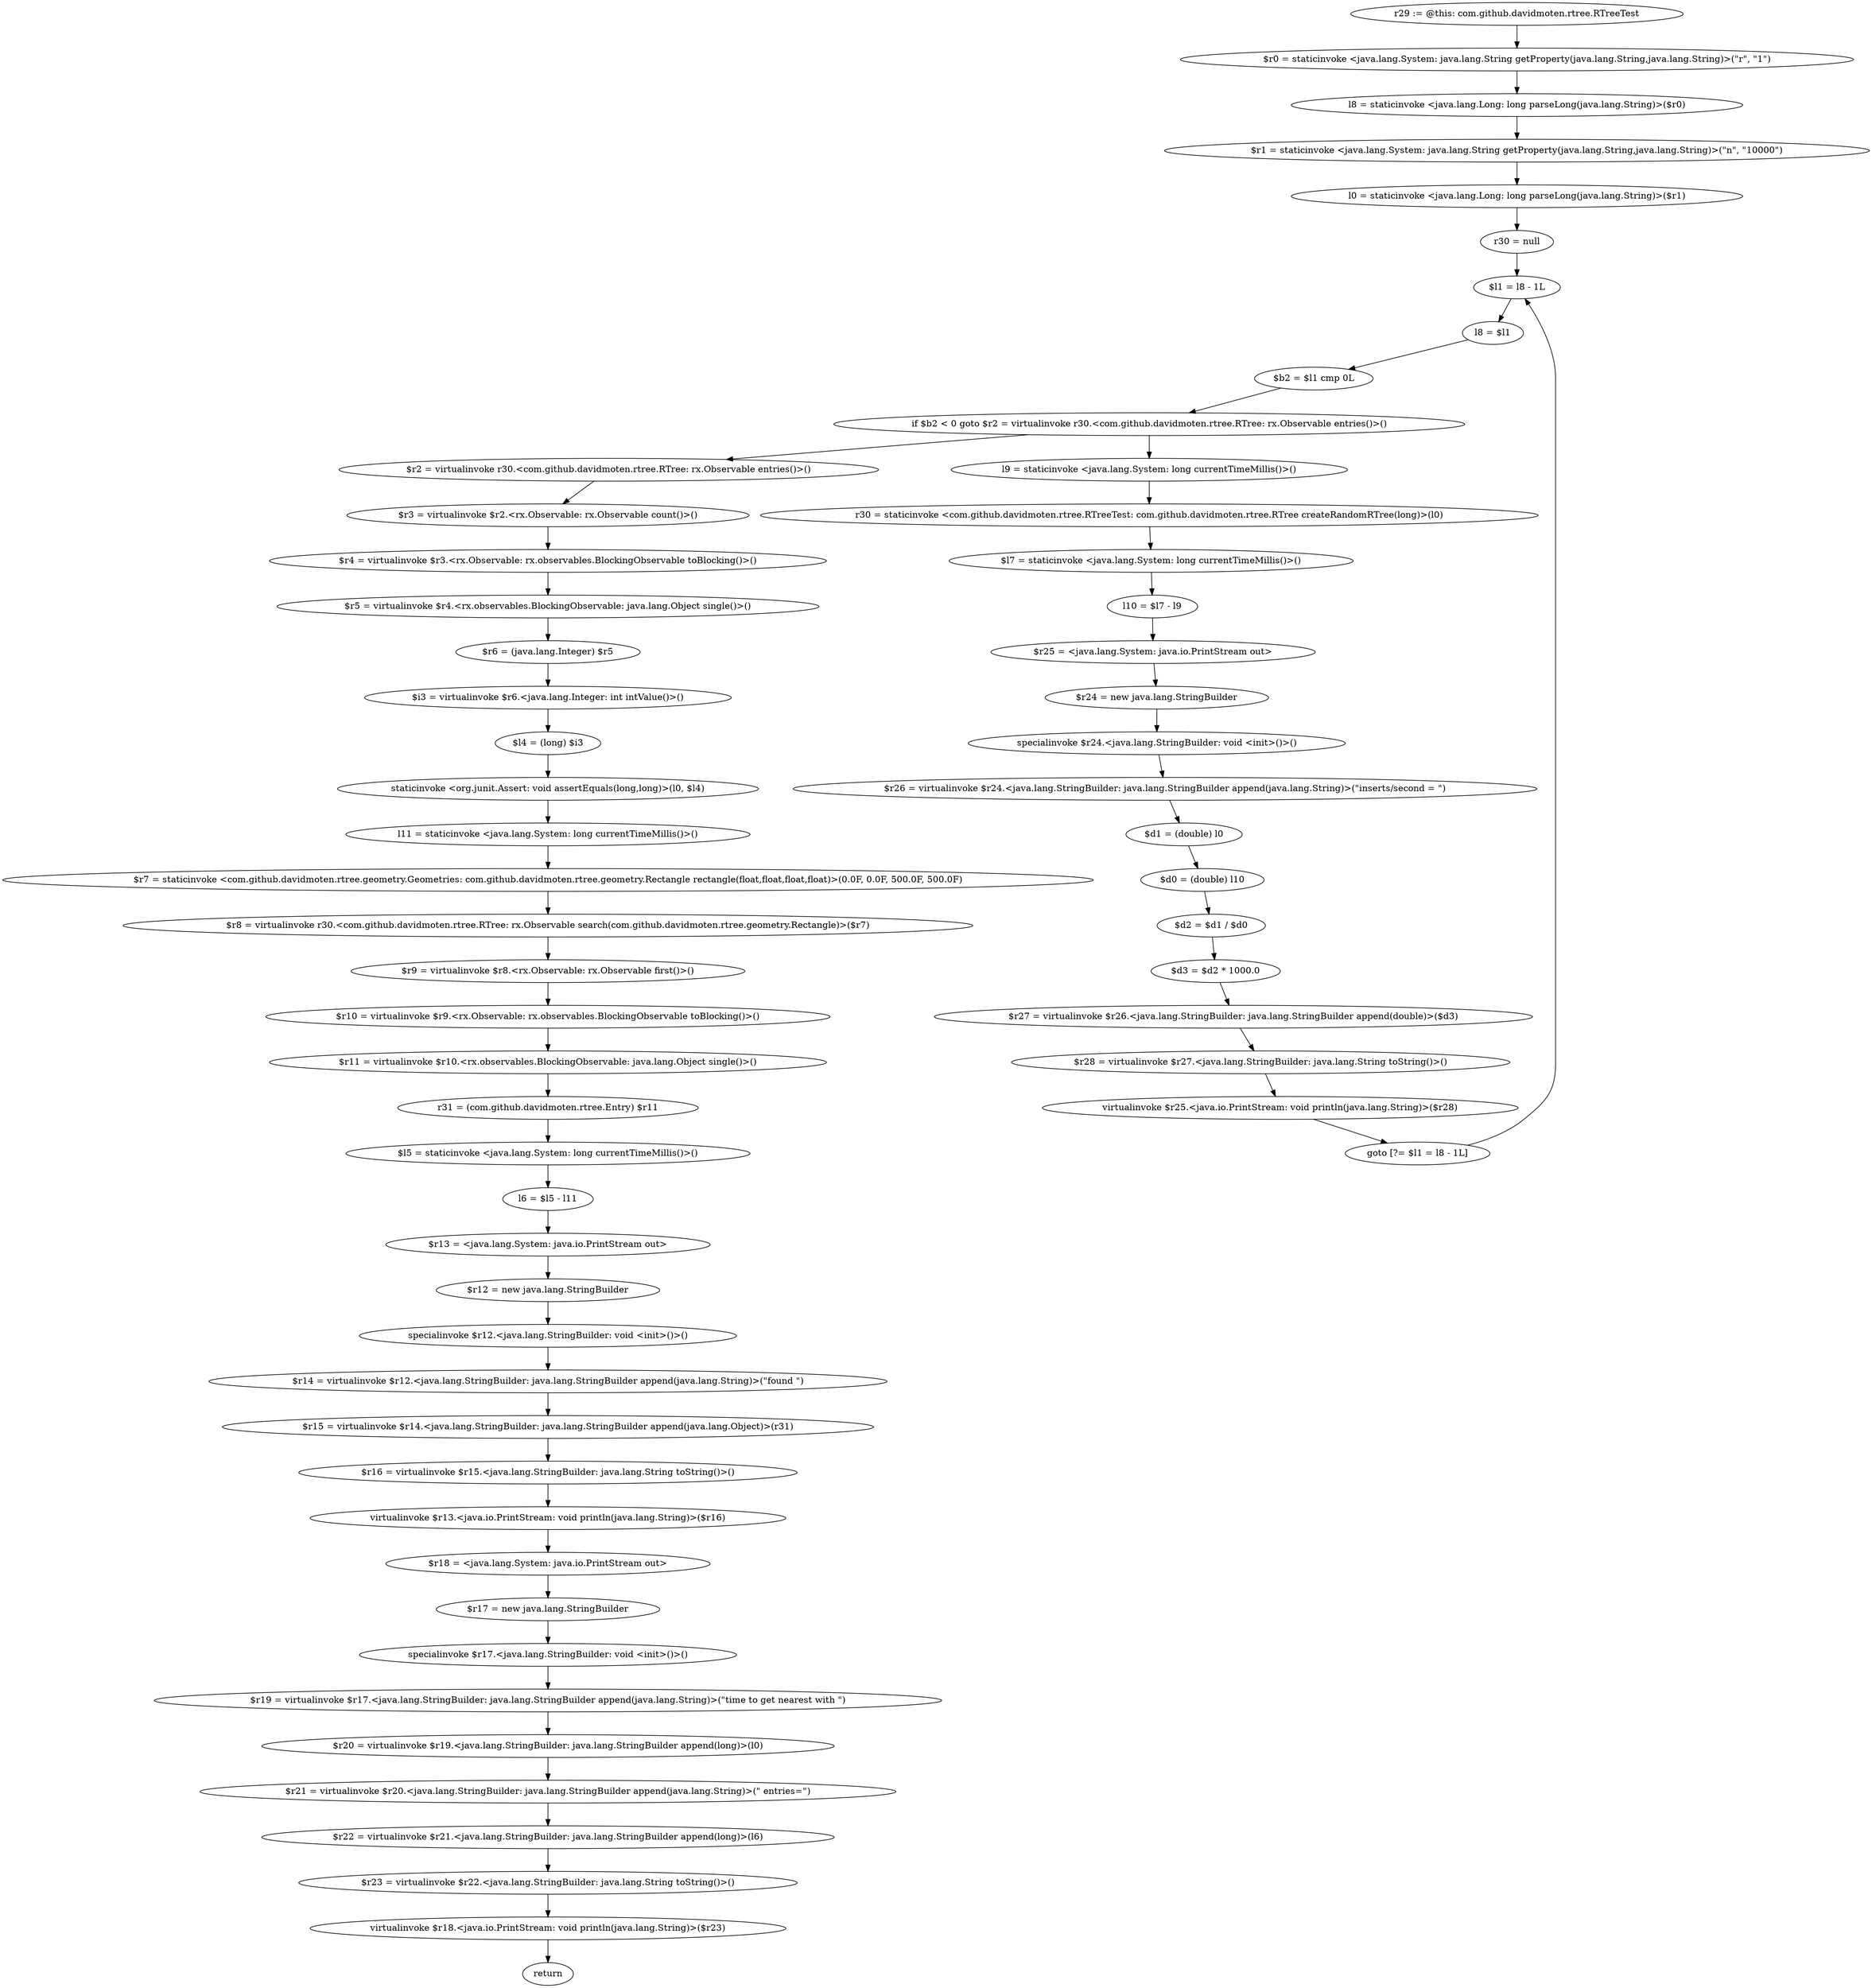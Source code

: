 digraph "unitGraph" {
    "r29 := @this: com.github.davidmoten.rtree.RTreeTest"
    "$r0 = staticinvoke <java.lang.System: java.lang.String getProperty(java.lang.String,java.lang.String)>(\"r\", \"1\")"
    "l8 = staticinvoke <java.lang.Long: long parseLong(java.lang.String)>($r0)"
    "$r1 = staticinvoke <java.lang.System: java.lang.String getProperty(java.lang.String,java.lang.String)>(\"n\", \"10000\")"
    "l0 = staticinvoke <java.lang.Long: long parseLong(java.lang.String)>($r1)"
    "r30 = null"
    "$l1 = l8 - 1L"
    "l8 = $l1"
    "$b2 = $l1 cmp 0L"
    "if $b2 < 0 goto $r2 = virtualinvoke r30.<com.github.davidmoten.rtree.RTree: rx.Observable entries()>()"
    "l9 = staticinvoke <java.lang.System: long currentTimeMillis()>()"
    "r30 = staticinvoke <com.github.davidmoten.rtree.RTreeTest: com.github.davidmoten.rtree.RTree createRandomRTree(long)>(l0)"
    "$l7 = staticinvoke <java.lang.System: long currentTimeMillis()>()"
    "l10 = $l7 - l9"
    "$r25 = <java.lang.System: java.io.PrintStream out>"
    "$r24 = new java.lang.StringBuilder"
    "specialinvoke $r24.<java.lang.StringBuilder: void <init>()>()"
    "$r26 = virtualinvoke $r24.<java.lang.StringBuilder: java.lang.StringBuilder append(java.lang.String)>(\"inserts/second = \")"
    "$d1 = (double) l0"
    "$d0 = (double) l10"
    "$d2 = $d1 / $d0"
    "$d3 = $d2 * 1000.0"
    "$r27 = virtualinvoke $r26.<java.lang.StringBuilder: java.lang.StringBuilder append(double)>($d3)"
    "$r28 = virtualinvoke $r27.<java.lang.StringBuilder: java.lang.String toString()>()"
    "virtualinvoke $r25.<java.io.PrintStream: void println(java.lang.String)>($r28)"
    "goto [?= $l1 = l8 - 1L]"
    "$r2 = virtualinvoke r30.<com.github.davidmoten.rtree.RTree: rx.Observable entries()>()"
    "$r3 = virtualinvoke $r2.<rx.Observable: rx.Observable count()>()"
    "$r4 = virtualinvoke $r3.<rx.Observable: rx.observables.BlockingObservable toBlocking()>()"
    "$r5 = virtualinvoke $r4.<rx.observables.BlockingObservable: java.lang.Object single()>()"
    "$r6 = (java.lang.Integer) $r5"
    "$i3 = virtualinvoke $r6.<java.lang.Integer: int intValue()>()"
    "$l4 = (long) $i3"
    "staticinvoke <org.junit.Assert: void assertEquals(long,long)>(l0, $l4)"
    "l11 = staticinvoke <java.lang.System: long currentTimeMillis()>()"
    "$r7 = staticinvoke <com.github.davidmoten.rtree.geometry.Geometries: com.github.davidmoten.rtree.geometry.Rectangle rectangle(float,float,float,float)>(0.0F, 0.0F, 500.0F, 500.0F)"
    "$r8 = virtualinvoke r30.<com.github.davidmoten.rtree.RTree: rx.Observable search(com.github.davidmoten.rtree.geometry.Rectangle)>($r7)"
    "$r9 = virtualinvoke $r8.<rx.Observable: rx.Observable first()>()"
    "$r10 = virtualinvoke $r9.<rx.Observable: rx.observables.BlockingObservable toBlocking()>()"
    "$r11 = virtualinvoke $r10.<rx.observables.BlockingObservable: java.lang.Object single()>()"
    "r31 = (com.github.davidmoten.rtree.Entry) $r11"
    "$l5 = staticinvoke <java.lang.System: long currentTimeMillis()>()"
    "l6 = $l5 - l11"
    "$r13 = <java.lang.System: java.io.PrintStream out>"
    "$r12 = new java.lang.StringBuilder"
    "specialinvoke $r12.<java.lang.StringBuilder: void <init>()>()"
    "$r14 = virtualinvoke $r12.<java.lang.StringBuilder: java.lang.StringBuilder append(java.lang.String)>(\"found \")"
    "$r15 = virtualinvoke $r14.<java.lang.StringBuilder: java.lang.StringBuilder append(java.lang.Object)>(r31)"
    "$r16 = virtualinvoke $r15.<java.lang.StringBuilder: java.lang.String toString()>()"
    "virtualinvoke $r13.<java.io.PrintStream: void println(java.lang.String)>($r16)"
    "$r18 = <java.lang.System: java.io.PrintStream out>"
    "$r17 = new java.lang.StringBuilder"
    "specialinvoke $r17.<java.lang.StringBuilder: void <init>()>()"
    "$r19 = virtualinvoke $r17.<java.lang.StringBuilder: java.lang.StringBuilder append(java.lang.String)>(\"time to get nearest with \")"
    "$r20 = virtualinvoke $r19.<java.lang.StringBuilder: java.lang.StringBuilder append(long)>(l0)"
    "$r21 = virtualinvoke $r20.<java.lang.StringBuilder: java.lang.StringBuilder append(java.lang.String)>(\" entries=\")"
    "$r22 = virtualinvoke $r21.<java.lang.StringBuilder: java.lang.StringBuilder append(long)>(l6)"
    "$r23 = virtualinvoke $r22.<java.lang.StringBuilder: java.lang.String toString()>()"
    "virtualinvoke $r18.<java.io.PrintStream: void println(java.lang.String)>($r23)"
    "return"
    "r29 := @this: com.github.davidmoten.rtree.RTreeTest"->"$r0 = staticinvoke <java.lang.System: java.lang.String getProperty(java.lang.String,java.lang.String)>(\"r\", \"1\")";
    "$r0 = staticinvoke <java.lang.System: java.lang.String getProperty(java.lang.String,java.lang.String)>(\"r\", \"1\")"->"l8 = staticinvoke <java.lang.Long: long parseLong(java.lang.String)>($r0)";
    "l8 = staticinvoke <java.lang.Long: long parseLong(java.lang.String)>($r0)"->"$r1 = staticinvoke <java.lang.System: java.lang.String getProperty(java.lang.String,java.lang.String)>(\"n\", \"10000\")";
    "$r1 = staticinvoke <java.lang.System: java.lang.String getProperty(java.lang.String,java.lang.String)>(\"n\", \"10000\")"->"l0 = staticinvoke <java.lang.Long: long parseLong(java.lang.String)>($r1)";
    "l0 = staticinvoke <java.lang.Long: long parseLong(java.lang.String)>($r1)"->"r30 = null";
    "r30 = null"->"$l1 = l8 - 1L";
    "$l1 = l8 - 1L"->"l8 = $l1";
    "l8 = $l1"->"$b2 = $l1 cmp 0L";
    "$b2 = $l1 cmp 0L"->"if $b2 < 0 goto $r2 = virtualinvoke r30.<com.github.davidmoten.rtree.RTree: rx.Observable entries()>()";
    "if $b2 < 0 goto $r2 = virtualinvoke r30.<com.github.davidmoten.rtree.RTree: rx.Observable entries()>()"->"l9 = staticinvoke <java.lang.System: long currentTimeMillis()>()";
    "if $b2 < 0 goto $r2 = virtualinvoke r30.<com.github.davidmoten.rtree.RTree: rx.Observable entries()>()"->"$r2 = virtualinvoke r30.<com.github.davidmoten.rtree.RTree: rx.Observable entries()>()";
    "l9 = staticinvoke <java.lang.System: long currentTimeMillis()>()"->"r30 = staticinvoke <com.github.davidmoten.rtree.RTreeTest: com.github.davidmoten.rtree.RTree createRandomRTree(long)>(l0)";
    "r30 = staticinvoke <com.github.davidmoten.rtree.RTreeTest: com.github.davidmoten.rtree.RTree createRandomRTree(long)>(l0)"->"$l7 = staticinvoke <java.lang.System: long currentTimeMillis()>()";
    "$l7 = staticinvoke <java.lang.System: long currentTimeMillis()>()"->"l10 = $l7 - l9";
    "l10 = $l7 - l9"->"$r25 = <java.lang.System: java.io.PrintStream out>";
    "$r25 = <java.lang.System: java.io.PrintStream out>"->"$r24 = new java.lang.StringBuilder";
    "$r24 = new java.lang.StringBuilder"->"specialinvoke $r24.<java.lang.StringBuilder: void <init>()>()";
    "specialinvoke $r24.<java.lang.StringBuilder: void <init>()>()"->"$r26 = virtualinvoke $r24.<java.lang.StringBuilder: java.lang.StringBuilder append(java.lang.String)>(\"inserts/second = \")";
    "$r26 = virtualinvoke $r24.<java.lang.StringBuilder: java.lang.StringBuilder append(java.lang.String)>(\"inserts/second = \")"->"$d1 = (double) l0";
    "$d1 = (double) l0"->"$d0 = (double) l10";
    "$d0 = (double) l10"->"$d2 = $d1 / $d0";
    "$d2 = $d1 / $d0"->"$d3 = $d2 * 1000.0";
    "$d3 = $d2 * 1000.0"->"$r27 = virtualinvoke $r26.<java.lang.StringBuilder: java.lang.StringBuilder append(double)>($d3)";
    "$r27 = virtualinvoke $r26.<java.lang.StringBuilder: java.lang.StringBuilder append(double)>($d3)"->"$r28 = virtualinvoke $r27.<java.lang.StringBuilder: java.lang.String toString()>()";
    "$r28 = virtualinvoke $r27.<java.lang.StringBuilder: java.lang.String toString()>()"->"virtualinvoke $r25.<java.io.PrintStream: void println(java.lang.String)>($r28)";
    "virtualinvoke $r25.<java.io.PrintStream: void println(java.lang.String)>($r28)"->"goto [?= $l1 = l8 - 1L]";
    "goto [?= $l1 = l8 - 1L]"->"$l1 = l8 - 1L";
    "$r2 = virtualinvoke r30.<com.github.davidmoten.rtree.RTree: rx.Observable entries()>()"->"$r3 = virtualinvoke $r2.<rx.Observable: rx.Observable count()>()";
    "$r3 = virtualinvoke $r2.<rx.Observable: rx.Observable count()>()"->"$r4 = virtualinvoke $r3.<rx.Observable: rx.observables.BlockingObservable toBlocking()>()";
    "$r4 = virtualinvoke $r3.<rx.Observable: rx.observables.BlockingObservable toBlocking()>()"->"$r5 = virtualinvoke $r4.<rx.observables.BlockingObservable: java.lang.Object single()>()";
    "$r5 = virtualinvoke $r4.<rx.observables.BlockingObservable: java.lang.Object single()>()"->"$r6 = (java.lang.Integer) $r5";
    "$r6 = (java.lang.Integer) $r5"->"$i3 = virtualinvoke $r6.<java.lang.Integer: int intValue()>()";
    "$i3 = virtualinvoke $r6.<java.lang.Integer: int intValue()>()"->"$l4 = (long) $i3";
    "$l4 = (long) $i3"->"staticinvoke <org.junit.Assert: void assertEquals(long,long)>(l0, $l4)";
    "staticinvoke <org.junit.Assert: void assertEquals(long,long)>(l0, $l4)"->"l11 = staticinvoke <java.lang.System: long currentTimeMillis()>()";
    "l11 = staticinvoke <java.lang.System: long currentTimeMillis()>()"->"$r7 = staticinvoke <com.github.davidmoten.rtree.geometry.Geometries: com.github.davidmoten.rtree.geometry.Rectangle rectangle(float,float,float,float)>(0.0F, 0.0F, 500.0F, 500.0F)";
    "$r7 = staticinvoke <com.github.davidmoten.rtree.geometry.Geometries: com.github.davidmoten.rtree.geometry.Rectangle rectangle(float,float,float,float)>(0.0F, 0.0F, 500.0F, 500.0F)"->"$r8 = virtualinvoke r30.<com.github.davidmoten.rtree.RTree: rx.Observable search(com.github.davidmoten.rtree.geometry.Rectangle)>($r7)";
    "$r8 = virtualinvoke r30.<com.github.davidmoten.rtree.RTree: rx.Observable search(com.github.davidmoten.rtree.geometry.Rectangle)>($r7)"->"$r9 = virtualinvoke $r8.<rx.Observable: rx.Observable first()>()";
    "$r9 = virtualinvoke $r8.<rx.Observable: rx.Observable first()>()"->"$r10 = virtualinvoke $r9.<rx.Observable: rx.observables.BlockingObservable toBlocking()>()";
    "$r10 = virtualinvoke $r9.<rx.Observable: rx.observables.BlockingObservable toBlocking()>()"->"$r11 = virtualinvoke $r10.<rx.observables.BlockingObservable: java.lang.Object single()>()";
    "$r11 = virtualinvoke $r10.<rx.observables.BlockingObservable: java.lang.Object single()>()"->"r31 = (com.github.davidmoten.rtree.Entry) $r11";
    "r31 = (com.github.davidmoten.rtree.Entry) $r11"->"$l5 = staticinvoke <java.lang.System: long currentTimeMillis()>()";
    "$l5 = staticinvoke <java.lang.System: long currentTimeMillis()>()"->"l6 = $l5 - l11";
    "l6 = $l5 - l11"->"$r13 = <java.lang.System: java.io.PrintStream out>";
    "$r13 = <java.lang.System: java.io.PrintStream out>"->"$r12 = new java.lang.StringBuilder";
    "$r12 = new java.lang.StringBuilder"->"specialinvoke $r12.<java.lang.StringBuilder: void <init>()>()";
    "specialinvoke $r12.<java.lang.StringBuilder: void <init>()>()"->"$r14 = virtualinvoke $r12.<java.lang.StringBuilder: java.lang.StringBuilder append(java.lang.String)>(\"found \")";
    "$r14 = virtualinvoke $r12.<java.lang.StringBuilder: java.lang.StringBuilder append(java.lang.String)>(\"found \")"->"$r15 = virtualinvoke $r14.<java.lang.StringBuilder: java.lang.StringBuilder append(java.lang.Object)>(r31)";
    "$r15 = virtualinvoke $r14.<java.lang.StringBuilder: java.lang.StringBuilder append(java.lang.Object)>(r31)"->"$r16 = virtualinvoke $r15.<java.lang.StringBuilder: java.lang.String toString()>()";
    "$r16 = virtualinvoke $r15.<java.lang.StringBuilder: java.lang.String toString()>()"->"virtualinvoke $r13.<java.io.PrintStream: void println(java.lang.String)>($r16)";
    "virtualinvoke $r13.<java.io.PrintStream: void println(java.lang.String)>($r16)"->"$r18 = <java.lang.System: java.io.PrintStream out>";
    "$r18 = <java.lang.System: java.io.PrintStream out>"->"$r17 = new java.lang.StringBuilder";
    "$r17 = new java.lang.StringBuilder"->"specialinvoke $r17.<java.lang.StringBuilder: void <init>()>()";
    "specialinvoke $r17.<java.lang.StringBuilder: void <init>()>()"->"$r19 = virtualinvoke $r17.<java.lang.StringBuilder: java.lang.StringBuilder append(java.lang.String)>(\"time to get nearest with \")";
    "$r19 = virtualinvoke $r17.<java.lang.StringBuilder: java.lang.StringBuilder append(java.lang.String)>(\"time to get nearest with \")"->"$r20 = virtualinvoke $r19.<java.lang.StringBuilder: java.lang.StringBuilder append(long)>(l0)";
    "$r20 = virtualinvoke $r19.<java.lang.StringBuilder: java.lang.StringBuilder append(long)>(l0)"->"$r21 = virtualinvoke $r20.<java.lang.StringBuilder: java.lang.StringBuilder append(java.lang.String)>(\" entries=\")";
    "$r21 = virtualinvoke $r20.<java.lang.StringBuilder: java.lang.StringBuilder append(java.lang.String)>(\" entries=\")"->"$r22 = virtualinvoke $r21.<java.lang.StringBuilder: java.lang.StringBuilder append(long)>(l6)";
    "$r22 = virtualinvoke $r21.<java.lang.StringBuilder: java.lang.StringBuilder append(long)>(l6)"->"$r23 = virtualinvoke $r22.<java.lang.StringBuilder: java.lang.String toString()>()";
    "$r23 = virtualinvoke $r22.<java.lang.StringBuilder: java.lang.String toString()>()"->"virtualinvoke $r18.<java.io.PrintStream: void println(java.lang.String)>($r23)";
    "virtualinvoke $r18.<java.io.PrintStream: void println(java.lang.String)>($r23)"->"return";
}

